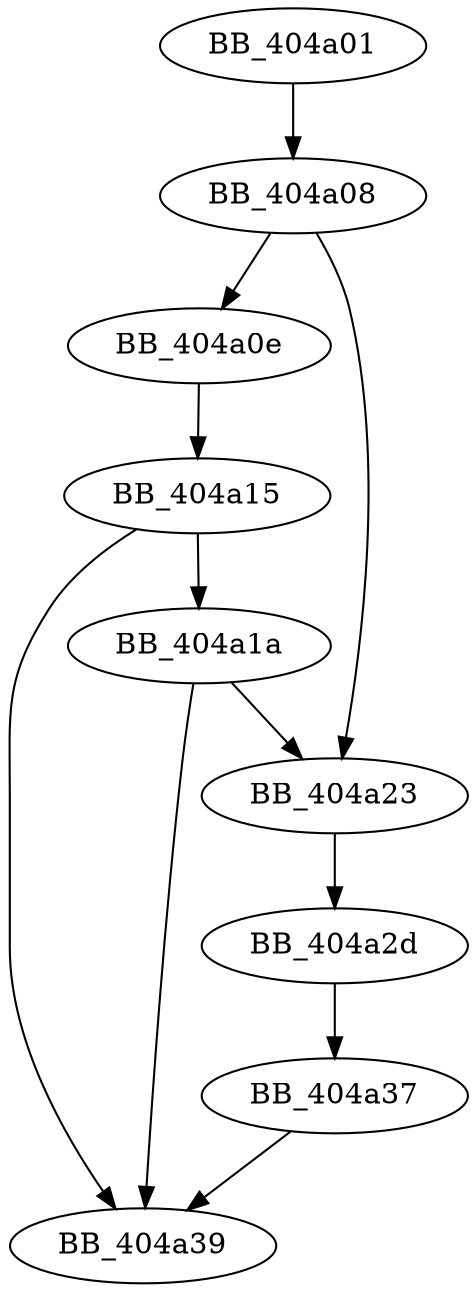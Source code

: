 DiGraph __FF_MSGBANNER{
BB_404a01->BB_404a08
BB_404a08->BB_404a0e
BB_404a08->BB_404a23
BB_404a0e->BB_404a15
BB_404a15->BB_404a1a
BB_404a15->BB_404a39
BB_404a1a->BB_404a23
BB_404a1a->BB_404a39
BB_404a23->BB_404a2d
BB_404a2d->BB_404a37
BB_404a37->BB_404a39
}
